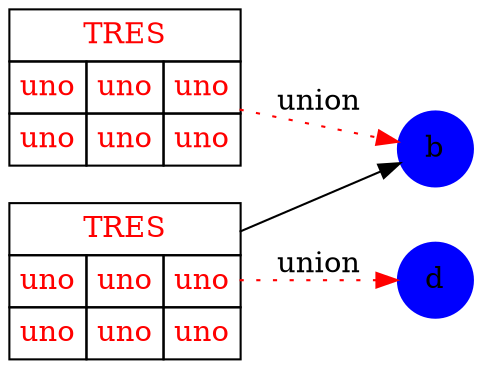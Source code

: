 # no dirigido
digraph G {
    rankdir=LR
    a -> b [label=union shape=record style=dotted color=red ]
    c -> d [label=union shape=record style=dotted color=red ]
    c -> b
    
    a [
        shape=none
        margin=0
        label=<
        <TABLE BORDER="0" CELLBORDER="1" CELLSPACING="0" CELLPADDING="4">
            <TR>
                <TD COLSPAN="3"><FONT COLOR="red">TRES</FONT></TD>
            </TR>
            <TR>
                <TD><FONT COLOR="red">uno</FONT></TD>
                <TD><FONT COLOR="red">uno</FONT></TD>
                <TD><FONT COLOR="red">uno</FONT></TD>
            </TR>
            <TR>
                <TD><FONT COLOR="red">uno</FONT></TD>
                <TD><FONT COLOR="red">uno</FONT></TD>
                <TD><FONT COLOR="red">uno</FONT></TD>
            </TR>
        </TABLE>>
    ]

    b [shape=circle style=filled color=blue]

    c [
        shape=none
        margin=0
        label=<
        <TABLE BORDER="0" CELLBORDER="1" CELLSPACING="0" CELLPADDING="4">
            <TR>
                <TD COLSPAN="3"><FONT COLOR="red">TRES</FONT></TD>
            </TR>
            <TR>
                <TD><FONT COLOR="red">uno</FONT></TD>
                <TD><FONT COLOR="red">uno</FONT></TD>
                <TD><FONT COLOR="red">uno</FONT></TD>
            </TR>
            <TR>
                <TD><FONT COLOR="red">uno</FONT></TD>
                <TD><FONT COLOR="red">uno</FONT></TD>
                <TD><FONT COLOR="red">uno</FONT></TD>
            </TR>
        </TABLE>>
    ]

    d [shape=circle style=filled color=blue]

    
}